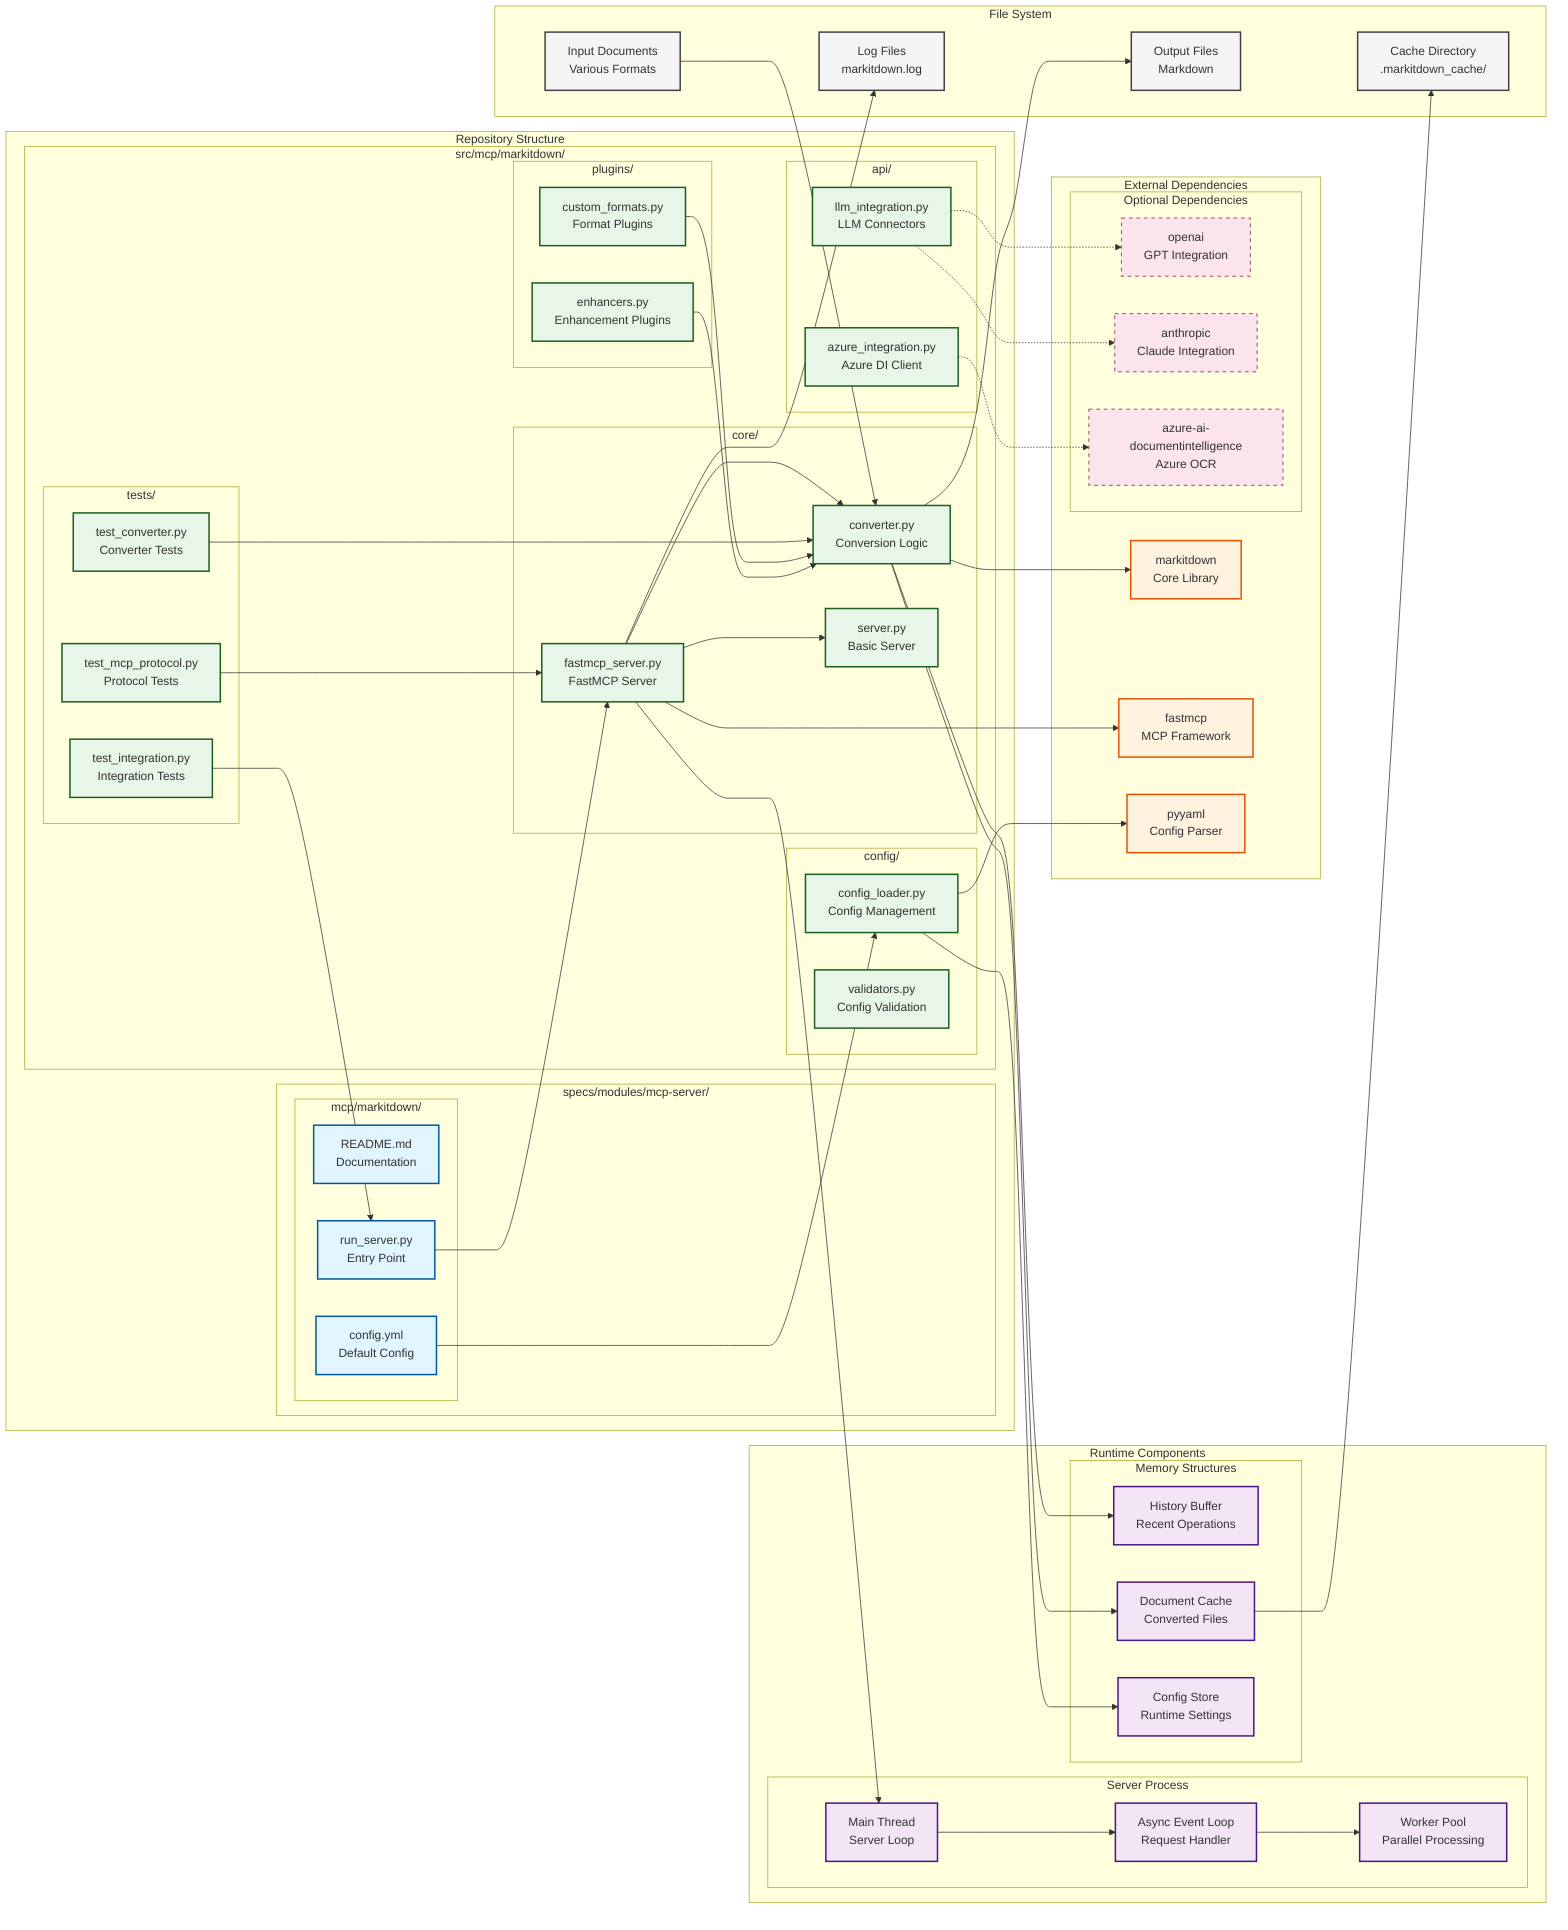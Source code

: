 graph LR
    %% MarkItDown MCP Component Diagram
    
    subgraph "Repository Structure"
        subgraph "specs/modules/mcp-server/"
            subgraph "mcp/markitdown/"
                README1[README.md<br/>Documentation]
                CONFIG1[config.yml<br/>Default Config]
                RUN1[run_server.py<br/>Entry Point]
            end
        end
        
        subgraph "src/mcp/markitdown/"
            subgraph "core/"
                CONV[converter.py<br/>Conversion Logic]
                SERVER[server.py<br/>Basic Server]
                FAST[fastmcp_server.py<br/>FastMCP Server]
            end
            
            subgraph "api/"
                LLM_API[llm_integration.py<br/>LLM Connectors]
                AZURE_API[azure_integration.py<br/>Azure DI Client]
            end
            
            subgraph "plugins/"
                CUSTOM[custom_formats.py<br/>Format Plugins]
                ENHANCE[enhancers.py<br/>Enhancement Plugins]
            end
            
            subgraph "config/"
                LOADER[config_loader.py<br/>Config Management]
                VALID[validators.py<br/>Config Validation]
            end
            
            subgraph "tests/"
                TEST_CONV[test_converter.py<br/>Converter Tests]
                TEST_MCP[test_mcp_protocol.py<br/>Protocol Tests]
                TEST_INT[test_integration.py<br/>Integration Tests]
            end
        end
    end
    
    subgraph "External Dependencies"
        MARKITDOWN[markitdown<br/>Core Library]
        FASTMCP_LIB[fastmcp<br/>MCP Framework]
        YAML_LIB[pyyaml<br/>Config Parser]
        
        subgraph "Optional Dependencies"
            OPENAI[openai<br/>GPT Integration]
            ANTHROPIC[anthropic<br/>Claude Integration]
            AZURE_SDK[azure-ai-documentintelligence<br/>Azure OCR]
        end
    end
    
    subgraph "Runtime Components"
        subgraph "Server Process"
            MAIN[Main Thread<br/>Server Loop]
            ASYNC_LOOP[Async Event Loop<br/>Request Handler]
            WORKERS[Worker Pool<br/>Parallel Processing]
        end
        
        subgraph "Memory Structures"
            HIST_MEM[History Buffer<br/>Recent Operations]
            CACHE_MEM[Document Cache<br/>Converted Files]
            CONFIG_MEM[Config Store<br/>Runtime Settings]
        end
    end
    
    subgraph "File System"
        INPUT[Input Documents<br/>Various Formats]
        OUTPUT[Output Files<br/>Markdown]
        CACHE_FILES[Cache Directory<br/>.markitdown_cache/]
        LOGS[Log Files<br/>markitdown.log]
    end
    
    %% Dependencies
    RUN1 --> FAST
    FAST --> CONV
    FAST --> SERVER
    CONV --> MARKITDOWN
    FAST --> FASTMCP_LIB
    CONFIG1 --> LOADER
    LOADER --> YAML_LIB
    
    %% Optional dependencies
    LLM_API -.-> OPENAI
    LLM_API -.-> ANTHROPIC
    AZURE_API -.-> AZURE_SDK
    
    %% Runtime connections
    FAST --> MAIN
    MAIN --> ASYNC_LOOP
    ASYNC_LOOP --> WORKERS
    CONV --> HIST_MEM
    CONV --> CACHE_MEM
    LOADER --> CONFIG_MEM
    
    %% File system connections
    INPUT --> CONV
    CONV --> OUTPUT
    CACHE_MEM --> CACHE_FILES
    FAST --> LOGS
    
    %% Test connections
    TEST_CONV --> CONV
    TEST_MCP --> FAST
    TEST_INT --> RUN1
    
    %% Plugin connections
    CUSTOM --> CONV
    ENHANCE --> CONV
    
    %% Styling
    classDef spec fill:#e1f5fe,stroke:#01579b,stroke-width:2px
    classDef src fill:#e8f5e9,stroke:#1b5e20,stroke-width:2px
    classDef external fill:#fff3e0,stroke:#e65100,stroke-width:2px
    classDef optional fill:#fce4ec,stroke:#880e4f,stroke-width:1px,stroke-dasharray: 5 5
    classDef runtime fill:#f3e5f5,stroke:#4a148c,stroke-width:2px
    classDef filesystem fill:#f5f5f5,stroke:#424242,stroke-width:2px
    
    class README1,CONFIG1,RUN1 spec
    class CONV,SERVER,FAST,LLM_API,AZURE_API,CUSTOM,ENHANCE,LOADER,VALID,TEST_CONV,TEST_MCP,TEST_INT src
    class MARKITDOWN,FASTMCP_LIB,YAML_LIB external
    class OPENAI,ANTHROPIC,AZURE_SDK optional
    class MAIN,ASYNC_LOOP,WORKERS,HIST_MEM,CACHE_MEM,CONFIG_MEM runtime
    class INPUT,OUTPUT,CACHE_FILES,LOGS filesystem